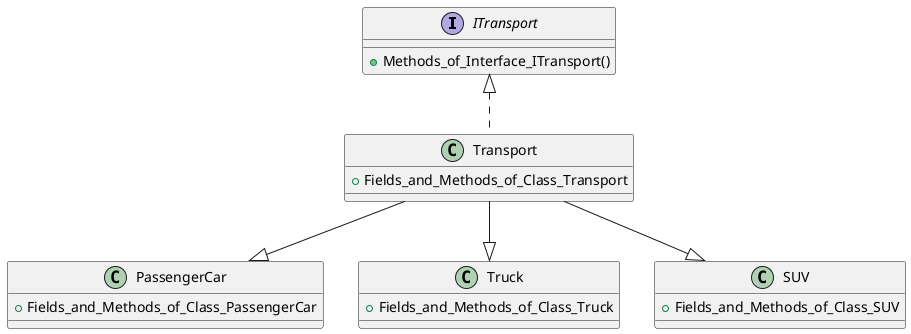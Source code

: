 @startuml

interface ITransport {
    + Methods_of_Interface_ITransport()
}

class Transport {
    + Fields_and_Methods_of_Class_Transport
}

class PassengerCar {
    + Fields_and_Methods_of_Class_PassengerCar
}

class Truck {
    + Fields_and_Methods_of_Class_Truck
}

class SUV {
    + Fields_and_Methods_of_Class_SUV
}

ITransport <|.. Transport
Transport --|> PassengerCar
Transport --|> Truck
Transport --|> SUV

@enduml
